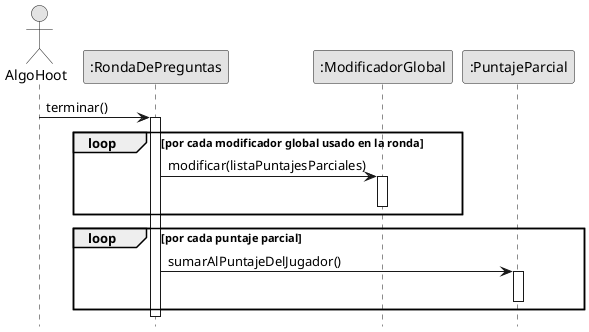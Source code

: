 @startuml TerminarRondaDePreguntas
skinparam monochrome true
hide footbox
skinparam classAttributeIconSize 0

actor AlgoHoot as ah
participant ":RondaDePreguntas" as r
participant ":ModificadorGlobal" as mg
participant ":PuntajeParcial" as pp

ah -> r: terminar()
activate r
    loop por cada modificador global usado en la ronda
        r -> mg: modificar(listaPuntajesParciales)
        activate mg
        deactivate mg
    end
    loop por cada puntaje parcial
        r -> pp: sumarAlPuntajeDelJugador()
        activate pp
        deactivate pp
    end
deactivate

@enduml